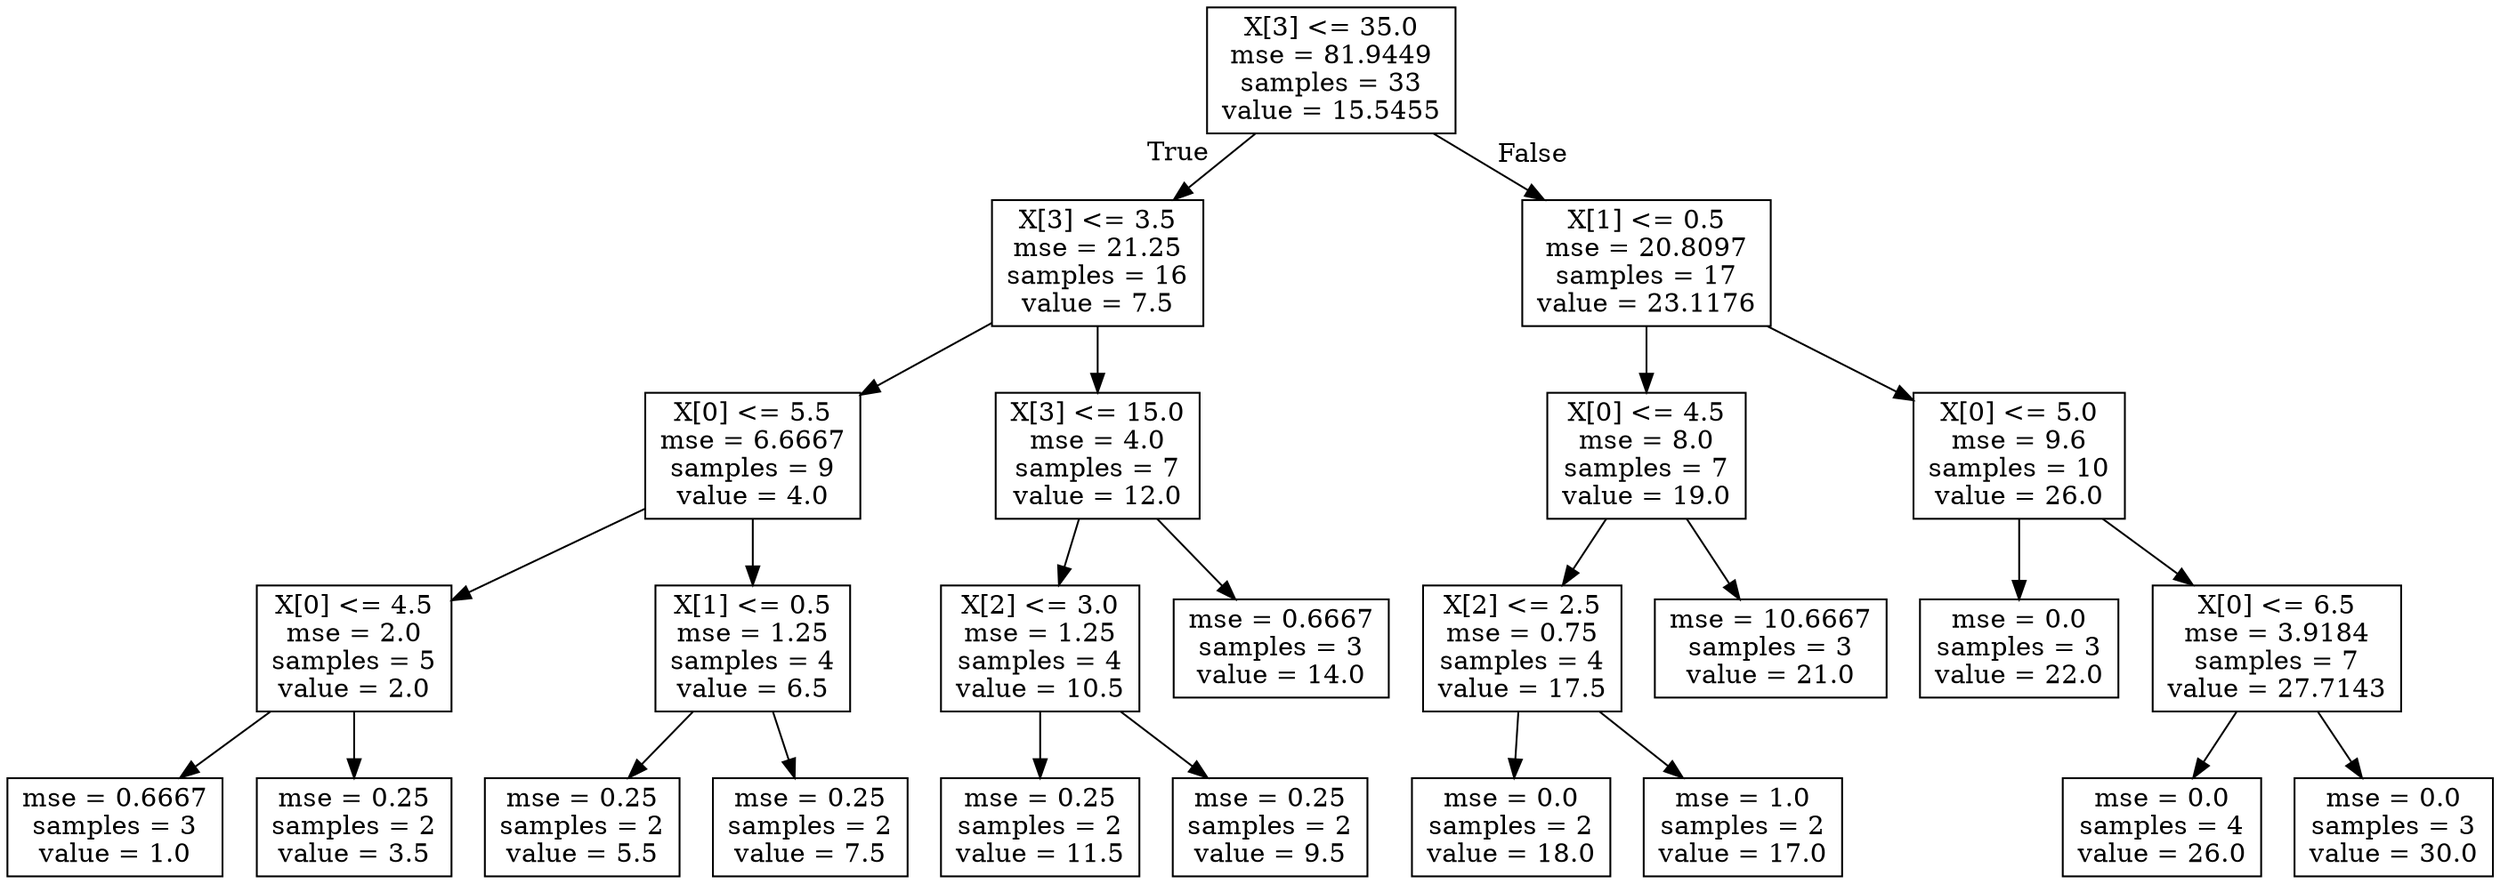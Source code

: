 digraph Tree {
node [shape=box] ;
0 [label="X[3] <= 35.0\nmse = 81.9449\nsamples = 33\nvalue = 15.5455"] ;
1 [label="X[3] <= 3.5\nmse = 21.25\nsamples = 16\nvalue = 7.5"] ;
0 -> 1 [labeldistance=2.5, labelangle=45, headlabel="True"] ;
2 [label="X[0] <= 5.5\nmse = 6.6667\nsamples = 9\nvalue = 4.0"] ;
1 -> 2 ;
3 [label="X[0] <= 4.5\nmse = 2.0\nsamples = 5\nvalue = 2.0"] ;
2 -> 3 ;
4 [label="mse = 0.6667\nsamples = 3\nvalue = 1.0"] ;
3 -> 4 ;
5 [label="mse = 0.25\nsamples = 2\nvalue = 3.5"] ;
3 -> 5 ;
6 [label="X[1] <= 0.5\nmse = 1.25\nsamples = 4\nvalue = 6.5"] ;
2 -> 6 ;
7 [label="mse = 0.25\nsamples = 2\nvalue = 5.5"] ;
6 -> 7 ;
8 [label="mse = 0.25\nsamples = 2\nvalue = 7.5"] ;
6 -> 8 ;
9 [label="X[3] <= 15.0\nmse = 4.0\nsamples = 7\nvalue = 12.0"] ;
1 -> 9 ;
10 [label="X[2] <= 3.0\nmse = 1.25\nsamples = 4\nvalue = 10.5"] ;
9 -> 10 ;
11 [label="mse = 0.25\nsamples = 2\nvalue = 11.5"] ;
10 -> 11 ;
12 [label="mse = 0.25\nsamples = 2\nvalue = 9.5"] ;
10 -> 12 ;
13 [label="mse = 0.6667\nsamples = 3\nvalue = 14.0"] ;
9 -> 13 ;
14 [label="X[1] <= 0.5\nmse = 20.8097\nsamples = 17\nvalue = 23.1176"] ;
0 -> 14 [labeldistance=2.5, labelangle=-45, headlabel="False"] ;
15 [label="X[0] <= 4.5\nmse = 8.0\nsamples = 7\nvalue = 19.0"] ;
14 -> 15 ;
16 [label="X[2] <= 2.5\nmse = 0.75\nsamples = 4\nvalue = 17.5"] ;
15 -> 16 ;
17 [label="mse = 0.0\nsamples = 2\nvalue = 18.0"] ;
16 -> 17 ;
18 [label="mse = 1.0\nsamples = 2\nvalue = 17.0"] ;
16 -> 18 ;
19 [label="mse = 10.6667\nsamples = 3\nvalue = 21.0"] ;
15 -> 19 ;
20 [label="X[0] <= 5.0\nmse = 9.6\nsamples = 10\nvalue = 26.0"] ;
14 -> 20 ;
21 [label="mse = 0.0\nsamples = 3\nvalue = 22.0"] ;
20 -> 21 ;
22 [label="X[0] <= 6.5\nmse = 3.9184\nsamples = 7\nvalue = 27.7143"] ;
20 -> 22 ;
23 [label="mse = 0.0\nsamples = 4\nvalue = 26.0"] ;
22 -> 23 ;
24 [label="mse = 0.0\nsamples = 3\nvalue = 30.0"] ;
22 -> 24 ;
}
